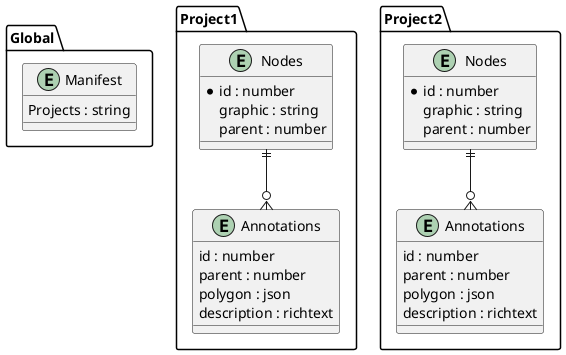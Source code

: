 
@startuml ERD

package Global{
    entity Manifest{
        Projects : string
    }
}

package Project1{
    entity Project1.Nodes{
        *id : number
        graphic : string
        parent : number
    }

    entity Project1.Annotations{
        id : number
        parent : number
        polygon : json
        description : richtext
    }

    Project1.Nodes ||--o{ Project1.Annotations
}

package Project2{
    entity Project2.Nodes{
        *id : number
        graphic : string
        parent : number
    }

    entity Project2.Annotations{
        id : number
        parent : number
        polygon : json
        description : richtext
    }

    Project2.Nodes ||--o{ Project2.Annotations
}

@enduml
